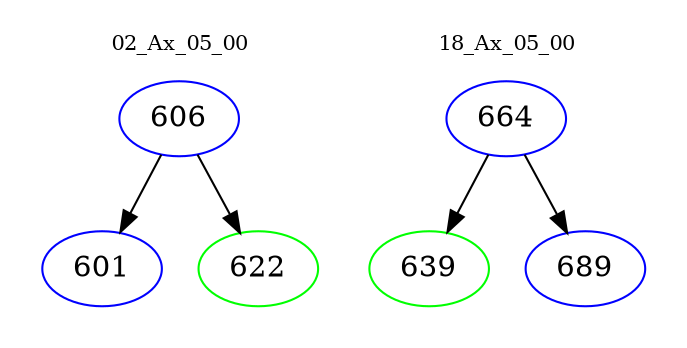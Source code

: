 digraph{
subgraph cluster_0 {
color = white
label = "02_Ax_05_00";
fontsize=10;
T0_606 [label="606", color="blue"]
T0_606 -> T0_601 [color="black"]
T0_601 [label="601", color="blue"]
T0_606 -> T0_622 [color="black"]
T0_622 [label="622", color="green"]
}
subgraph cluster_1 {
color = white
label = "18_Ax_05_00";
fontsize=10;
T1_664 [label="664", color="blue"]
T1_664 -> T1_639 [color="black"]
T1_639 [label="639", color="green"]
T1_664 -> T1_689 [color="black"]
T1_689 [label="689", color="blue"]
}
}
